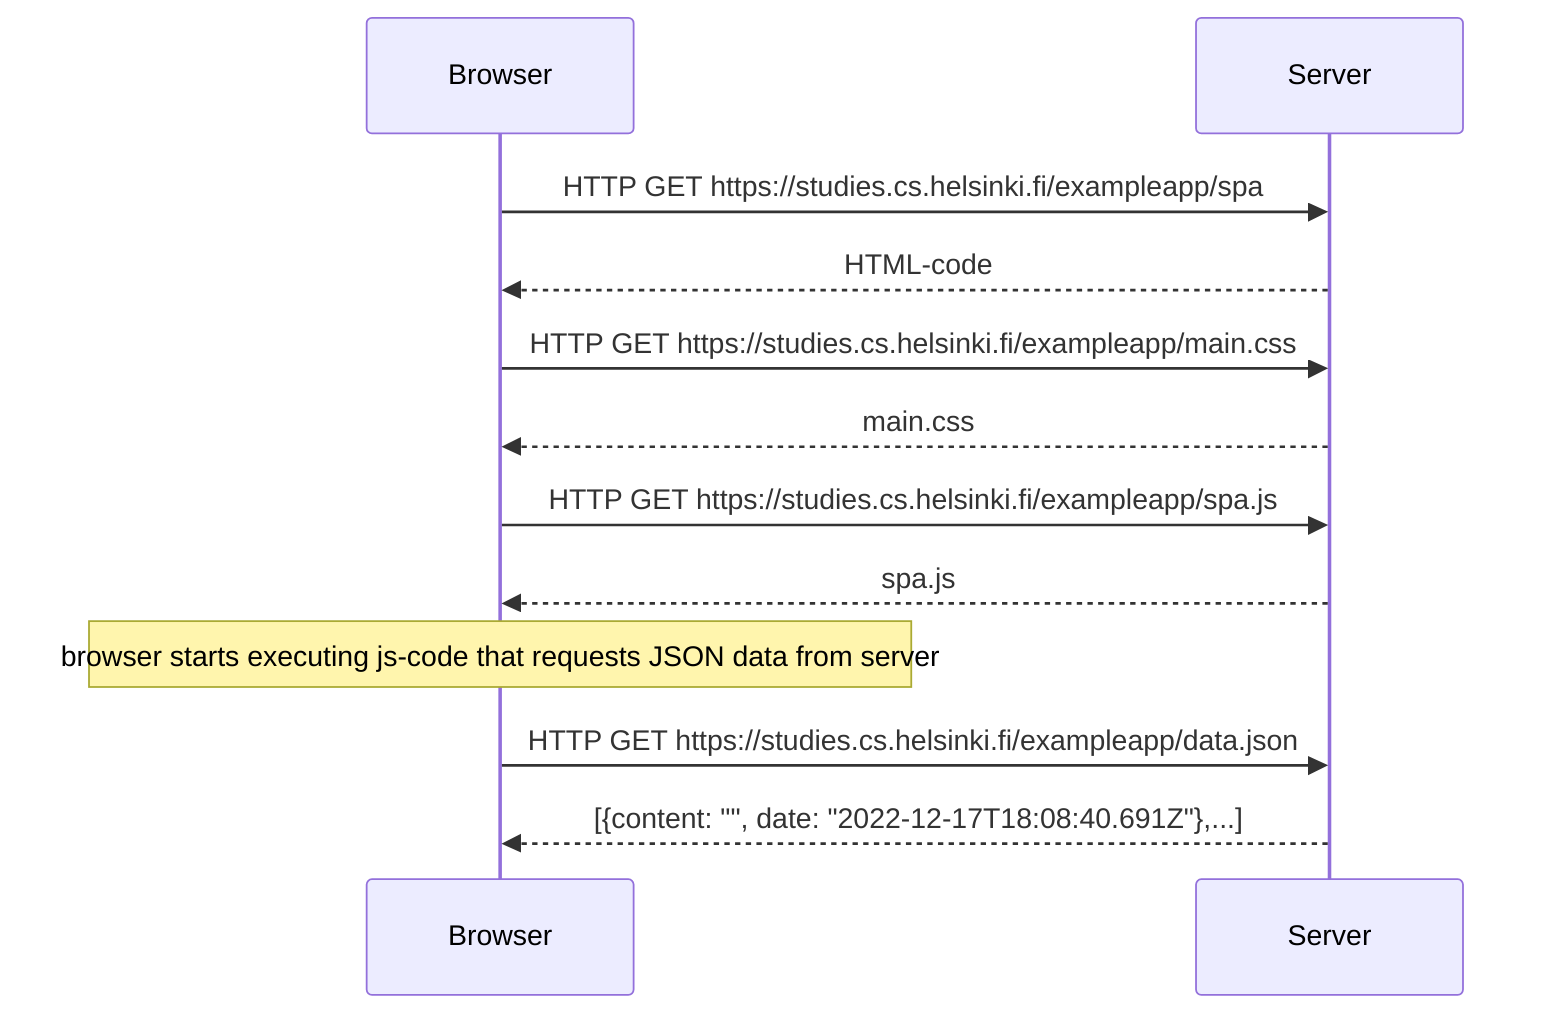 sequenceDiagram
Browser->>Server: HTTP GET https://studies.cs.helsinki.fi/exampleapp/spa
Server-->> Browser: HTML-code
Browser->>Server: HTTP GET https://studies.cs.helsinki.fi/exampleapp/main.css
Server-->> Browser: main.css
Browser->>Server: HTTP GET https://studies.cs.helsinki.fi/exampleapp/spa.js
Server-->> Browser: spa.js
Note over Browser: browser starts executing js-code that requests JSON data from server
Browser->>Server: HTTP GET https://studies.cs.helsinki.fi/exampleapp/data.json
Server-->> Browser: [{content: "", date: "2022-12-17T18:08:40.691Z"},...]